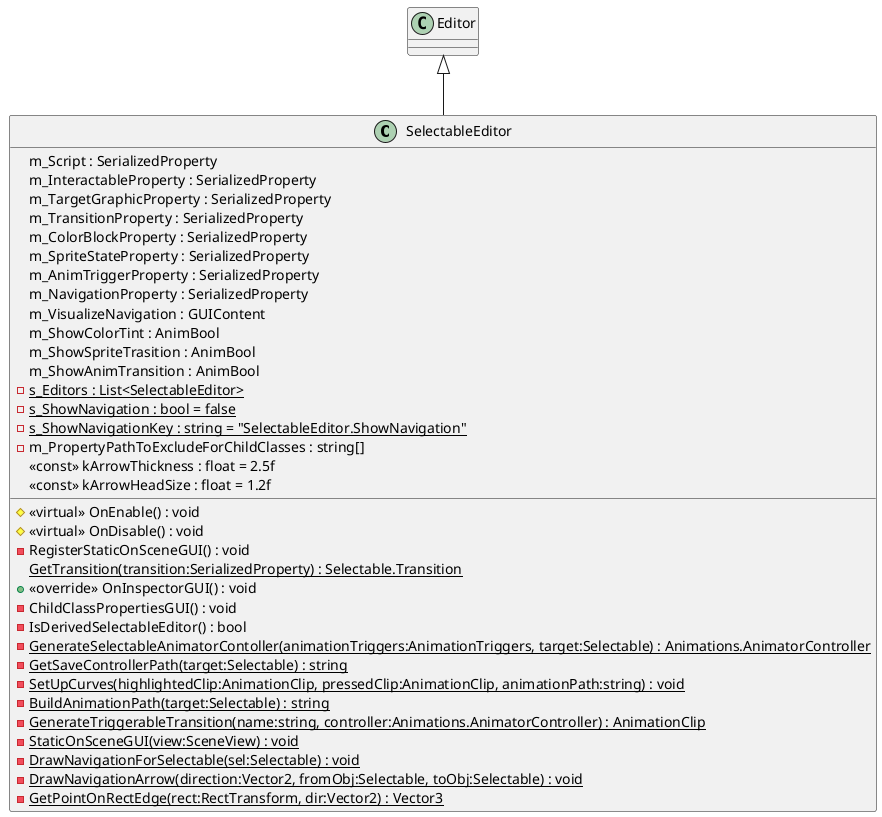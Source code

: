 @startuml
class SelectableEditor {
    m_Script : SerializedProperty
    m_InteractableProperty : SerializedProperty
    m_TargetGraphicProperty : SerializedProperty
    m_TransitionProperty : SerializedProperty
    m_ColorBlockProperty : SerializedProperty
    m_SpriteStateProperty : SerializedProperty
    m_AnimTriggerProperty : SerializedProperty
    m_NavigationProperty : SerializedProperty
    m_VisualizeNavigation : GUIContent
    m_ShowColorTint : AnimBool
    m_ShowSpriteTrasition : AnimBool
    m_ShowAnimTransition : AnimBool
    - {static} s_Editors : List<SelectableEditor>
    - {static} s_ShowNavigation : bool = false
    - {static} s_ShowNavigationKey : string = "SelectableEditor.ShowNavigation"
    - m_PropertyPathToExcludeForChildClasses : string[]
    # <<virtual>> OnEnable() : void
    # <<virtual>> OnDisable() : void
    - RegisterStaticOnSceneGUI() : void
    {static} GetTransition(transition:SerializedProperty) : Selectable.Transition
    + <<override>> OnInspectorGUI() : void
    - ChildClassPropertiesGUI() : void
    - IsDerivedSelectableEditor() : bool
    - {static} GenerateSelectableAnimatorContoller(animationTriggers:AnimationTriggers, target:Selectable) : Animations.AnimatorController
    - {static} GetSaveControllerPath(target:Selectable) : string
    - {static} SetUpCurves(highlightedClip:AnimationClip, pressedClip:AnimationClip, animationPath:string) : void
    - {static} BuildAnimationPath(target:Selectable) : string
    - {static} GenerateTriggerableTransition(name:string, controller:Animations.AnimatorController) : AnimationClip
    - {static} StaticOnSceneGUI(view:SceneView) : void
    - {static} DrawNavigationForSelectable(sel:Selectable) : void
    <<const>> kArrowThickness : float = 2.5f
    <<const>> kArrowHeadSize : float = 1.2f
    - {static} DrawNavigationArrow(direction:Vector2, fromObj:Selectable, toObj:Selectable) : void
    - {static} GetPointOnRectEdge(rect:RectTransform, dir:Vector2) : Vector3
}
Editor <|-- SelectableEditor
@enduml
